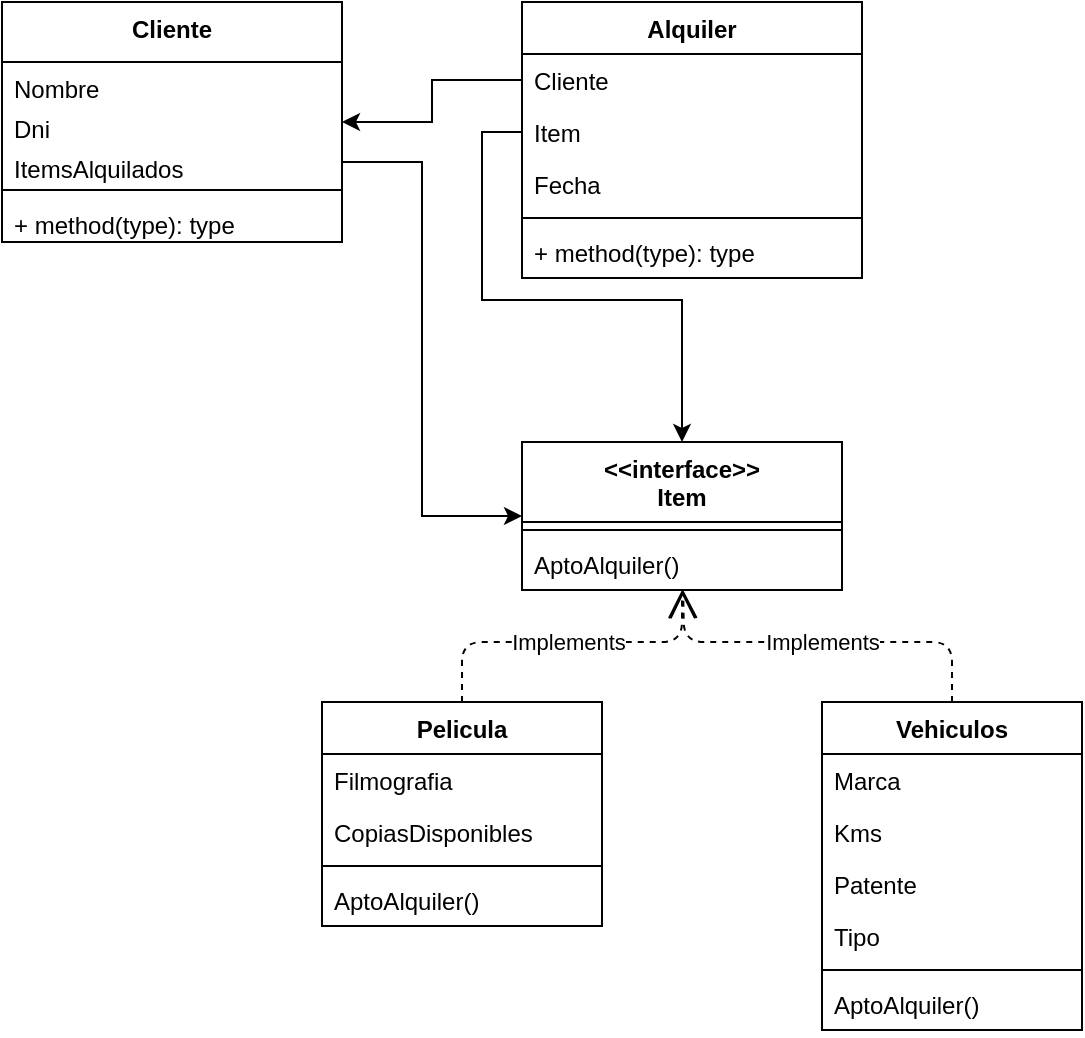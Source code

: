 <mxfile version="14.6.9" type="github">
  <diagram id="VqY2xJBH_lSpKsJC2or-" name="Page-1">
    <mxGraphModel dx="326" dy="-647" grid="1" gridSize="10" guides="1" tooltips="1" connect="1" arrows="1" fold="1" page="1" pageScale="1" pageWidth="827" pageHeight="1169" math="0" shadow="0">
      <root>
        <mxCell id="0" />
        <mxCell id="1" parent="0" />
        <mxCell id="cLdiZ8rDI3rqh0xiKNr0-2" value="Cliente" style="swimlane;fontStyle=1;align=center;verticalAlign=top;childLayout=stackLayout;horizontal=1;startSize=30;horizontalStack=0;resizeParent=1;resizeParentMax=0;resizeLast=0;collapsible=1;marginBottom=0;" parent="1" vertex="1">
          <mxGeometry x="260" y="1210" width="170" height="120" as="geometry" />
        </mxCell>
        <mxCell id="cLdiZ8rDI3rqh0xiKNr0-6" value="Nombre" style="text;strokeColor=none;fillColor=none;align=left;verticalAlign=top;spacingLeft=4;spacingRight=4;overflow=hidden;rotatable=0;points=[[0,0.5],[1,0.5]];portConstraint=eastwest;" parent="cLdiZ8rDI3rqh0xiKNr0-2" vertex="1">
          <mxGeometry y="30" width="170" height="20" as="geometry" />
        </mxCell>
        <mxCell id="cLdiZ8rDI3rqh0xiKNr0-7" value="Dni" style="text;strokeColor=none;fillColor=none;align=left;verticalAlign=top;spacingLeft=4;spacingRight=4;overflow=hidden;rotatable=0;points=[[0,0.5],[1,0.5]];portConstraint=eastwest;" parent="cLdiZ8rDI3rqh0xiKNr0-2" vertex="1">
          <mxGeometry y="50" width="170" height="20" as="geometry" />
        </mxCell>
        <mxCell id="cLdiZ8rDI3rqh0xiKNr0-10" value="ItemsAlquilados" style="text;strokeColor=none;fillColor=none;align=left;verticalAlign=top;spacingLeft=4;spacingRight=4;overflow=hidden;rotatable=0;points=[[0,0.5],[1,0.5]];portConstraint=eastwest;" parent="cLdiZ8rDI3rqh0xiKNr0-2" vertex="1">
          <mxGeometry y="70" width="170" height="20" as="geometry" />
        </mxCell>
        <mxCell id="cLdiZ8rDI3rqh0xiKNr0-4" value="" style="line;strokeWidth=1;fillColor=none;align=left;verticalAlign=middle;spacingTop=-1;spacingLeft=3;spacingRight=3;rotatable=0;labelPosition=right;points=[];portConstraint=eastwest;" parent="cLdiZ8rDI3rqh0xiKNr0-2" vertex="1">
          <mxGeometry y="90" width="170" height="8" as="geometry" />
        </mxCell>
        <mxCell id="cLdiZ8rDI3rqh0xiKNr0-5" value="+ method(type): type" style="text;strokeColor=none;fillColor=none;align=left;verticalAlign=top;spacingLeft=4;spacingRight=4;overflow=hidden;rotatable=0;points=[[0,0.5],[1,0.5]];portConstraint=eastwest;" parent="cLdiZ8rDI3rqh0xiKNr0-2" vertex="1">
          <mxGeometry y="98" width="170" height="22" as="geometry" />
        </mxCell>
        <mxCell id="cLdiZ8rDI3rqh0xiKNr0-11" value="Alquiler" style="swimlane;fontStyle=1;align=center;verticalAlign=top;childLayout=stackLayout;horizontal=1;startSize=26;horizontalStack=0;resizeParent=1;resizeParentMax=0;resizeLast=0;collapsible=1;marginBottom=0;" parent="1" vertex="1">
          <mxGeometry x="520" y="1210" width="170" height="138" as="geometry" />
        </mxCell>
        <mxCell id="cLdiZ8rDI3rqh0xiKNr0-12" value="Cliente" style="text;strokeColor=none;fillColor=none;align=left;verticalAlign=top;spacingLeft=4;spacingRight=4;overflow=hidden;rotatable=0;points=[[0,0.5],[1,0.5]];portConstraint=eastwest;" parent="cLdiZ8rDI3rqh0xiKNr0-11" vertex="1">
          <mxGeometry y="26" width="170" height="26" as="geometry" />
        </mxCell>
        <mxCell id="cLdiZ8rDI3rqh0xiKNr0-20" value="Item" style="text;strokeColor=none;fillColor=none;align=left;verticalAlign=top;spacingLeft=4;spacingRight=4;overflow=hidden;rotatable=0;points=[[0,0.5],[1,0.5]];portConstraint=eastwest;" parent="cLdiZ8rDI3rqh0xiKNr0-11" vertex="1">
          <mxGeometry y="52" width="170" height="26" as="geometry" />
        </mxCell>
        <mxCell id="cLdiZ8rDI3rqh0xiKNr0-21" value="Fecha" style="text;strokeColor=none;fillColor=none;align=left;verticalAlign=top;spacingLeft=4;spacingRight=4;overflow=hidden;rotatable=0;points=[[0,0.5],[1,0.5]];portConstraint=eastwest;" parent="cLdiZ8rDI3rqh0xiKNr0-11" vertex="1">
          <mxGeometry y="78" width="170" height="26" as="geometry" />
        </mxCell>
        <mxCell id="cLdiZ8rDI3rqh0xiKNr0-13" value="" style="line;strokeWidth=1;fillColor=none;align=left;verticalAlign=middle;spacingTop=-1;spacingLeft=3;spacingRight=3;rotatable=0;labelPosition=right;points=[];portConstraint=eastwest;" parent="cLdiZ8rDI3rqh0xiKNr0-11" vertex="1">
          <mxGeometry y="104" width="170" height="8" as="geometry" />
        </mxCell>
        <mxCell id="cLdiZ8rDI3rqh0xiKNr0-14" value="+ method(type): type" style="text;strokeColor=none;fillColor=none;align=left;verticalAlign=top;spacingLeft=4;spacingRight=4;overflow=hidden;rotatable=0;points=[[0,0.5],[1,0.5]];portConstraint=eastwest;" parent="cLdiZ8rDI3rqh0xiKNr0-11" vertex="1">
          <mxGeometry y="112" width="170" height="26" as="geometry" />
        </mxCell>
        <mxCell id="cLdiZ8rDI3rqh0xiKNr0-15" value="&lt;&lt;interface&gt;&gt;&#xa;Item" style="swimlane;fontStyle=1;align=center;verticalAlign=top;childLayout=stackLayout;horizontal=1;startSize=40;horizontalStack=0;resizeParent=1;resizeParentMax=0;resizeLast=0;collapsible=1;marginBottom=0;" parent="1" vertex="1">
          <mxGeometry x="520" y="1430" width="160" height="74" as="geometry" />
        </mxCell>
        <mxCell id="cLdiZ8rDI3rqh0xiKNr0-17" value="" style="line;strokeWidth=1;fillColor=none;align=left;verticalAlign=middle;spacingTop=-1;spacingLeft=3;spacingRight=3;rotatable=0;labelPosition=right;points=[];portConstraint=eastwest;" parent="cLdiZ8rDI3rqh0xiKNr0-15" vertex="1">
          <mxGeometry y="40" width="160" height="8" as="geometry" />
        </mxCell>
        <mxCell id="cLdiZ8rDI3rqh0xiKNr0-18" value="AptoAlquiler()" style="text;strokeColor=none;fillColor=none;align=left;verticalAlign=top;spacingLeft=4;spacingRight=4;overflow=hidden;rotatable=0;points=[[0,0.5],[1,0.5]];portConstraint=eastwest;" parent="cLdiZ8rDI3rqh0xiKNr0-15" vertex="1">
          <mxGeometry y="48" width="160" height="26" as="geometry" />
        </mxCell>
        <mxCell id="cLdiZ8rDI3rqh0xiKNr0-24" style="edgeStyle=orthogonalEdgeStyle;rounded=0;orthogonalLoop=1;jettySize=auto;html=1;" parent="1" source="cLdiZ8rDI3rqh0xiKNr0-12" target="cLdiZ8rDI3rqh0xiKNr0-2" edge="1">
          <mxGeometry relative="1" as="geometry" />
        </mxCell>
        <mxCell id="cLdiZ8rDI3rqh0xiKNr0-25" style="edgeStyle=orthogonalEdgeStyle;rounded=0;orthogonalLoop=1;jettySize=auto;html=1;" parent="1" source="cLdiZ8rDI3rqh0xiKNr0-20" target="cLdiZ8rDI3rqh0xiKNr0-15" edge="1">
          <mxGeometry relative="1" as="geometry" />
        </mxCell>
        <mxCell id="cLdiZ8rDI3rqh0xiKNr0-26" value="Pelicula" style="swimlane;fontStyle=1;align=center;verticalAlign=top;childLayout=stackLayout;horizontal=1;startSize=26;horizontalStack=0;resizeParent=1;resizeParentMax=0;resizeLast=0;collapsible=1;marginBottom=0;fillColor=none;gradientColor=none;" parent="1" vertex="1">
          <mxGeometry x="420" y="1560" width="140" height="112" as="geometry" />
        </mxCell>
        <mxCell id="cLdiZ8rDI3rqh0xiKNr0-27" value="Filmografia" style="text;strokeColor=none;fillColor=none;align=left;verticalAlign=top;spacingLeft=4;spacingRight=4;overflow=hidden;rotatable=0;points=[[0,0.5],[1,0.5]];portConstraint=eastwest;" parent="cLdiZ8rDI3rqh0xiKNr0-26" vertex="1">
          <mxGeometry y="26" width="140" height="26" as="geometry" />
        </mxCell>
        <mxCell id="cLdiZ8rDI3rqh0xiKNr0-30" value="CopiasDisponibles" style="text;strokeColor=none;fillColor=none;align=left;verticalAlign=top;spacingLeft=4;spacingRight=4;overflow=hidden;rotatable=0;points=[[0,0.5],[1,0.5]];portConstraint=eastwest;" parent="cLdiZ8rDI3rqh0xiKNr0-26" vertex="1">
          <mxGeometry y="52" width="140" height="26" as="geometry" />
        </mxCell>
        <mxCell id="cLdiZ8rDI3rqh0xiKNr0-28" value="" style="line;strokeWidth=1;fillColor=none;align=left;verticalAlign=middle;spacingTop=-1;spacingLeft=3;spacingRight=3;rotatable=0;labelPosition=right;points=[];portConstraint=eastwest;" parent="cLdiZ8rDI3rqh0xiKNr0-26" vertex="1">
          <mxGeometry y="78" width="140" height="8" as="geometry" />
        </mxCell>
        <mxCell id="cLdiZ8rDI3rqh0xiKNr0-29" value="AptoAlquiler()" style="text;strokeColor=none;fillColor=none;align=left;verticalAlign=top;spacingLeft=4;spacingRight=4;overflow=hidden;rotatable=0;points=[[0,0.5],[1,0.5]];portConstraint=eastwest;" parent="cLdiZ8rDI3rqh0xiKNr0-26" vertex="1">
          <mxGeometry y="86" width="140" height="26" as="geometry" />
        </mxCell>
        <mxCell id="cLdiZ8rDI3rqh0xiKNr0-31" value="Vehiculos" style="swimlane;fontStyle=1;align=center;verticalAlign=top;childLayout=stackLayout;horizontal=1;startSize=26;horizontalStack=0;resizeParent=1;resizeParentMax=0;resizeLast=0;collapsible=1;marginBottom=0;fillColor=none;gradientColor=none;" parent="1" vertex="1">
          <mxGeometry x="670" y="1560" width="130" height="164" as="geometry" />
        </mxCell>
        <mxCell id="cLdiZ8rDI3rqh0xiKNr0-32" value="Marca" style="text;strokeColor=none;fillColor=none;align=left;verticalAlign=top;spacingLeft=4;spacingRight=4;overflow=hidden;rotatable=0;points=[[0,0.5],[1,0.5]];portConstraint=eastwest;" parent="cLdiZ8rDI3rqh0xiKNr0-31" vertex="1">
          <mxGeometry y="26" width="130" height="26" as="geometry" />
        </mxCell>
        <mxCell id="cLdiZ8rDI3rqh0xiKNr0-35" value="Kms" style="text;strokeColor=none;fillColor=none;align=left;verticalAlign=top;spacingLeft=4;spacingRight=4;overflow=hidden;rotatable=0;points=[[0,0.5],[1,0.5]];portConstraint=eastwest;" parent="cLdiZ8rDI3rqh0xiKNr0-31" vertex="1">
          <mxGeometry y="52" width="130" height="26" as="geometry" />
        </mxCell>
        <mxCell id="cLdiZ8rDI3rqh0xiKNr0-36" value="Patente" style="text;strokeColor=none;fillColor=none;align=left;verticalAlign=top;spacingLeft=4;spacingRight=4;overflow=hidden;rotatable=0;points=[[0,0.5],[1,0.5]];portConstraint=eastwest;" parent="cLdiZ8rDI3rqh0xiKNr0-31" vertex="1">
          <mxGeometry y="78" width="130" height="26" as="geometry" />
        </mxCell>
        <mxCell id="cLdiZ8rDI3rqh0xiKNr0-37" value="Tipo" style="text;strokeColor=none;fillColor=none;align=left;verticalAlign=top;spacingLeft=4;spacingRight=4;overflow=hidden;rotatable=0;points=[[0,0.5],[1,0.5]];portConstraint=eastwest;" parent="cLdiZ8rDI3rqh0xiKNr0-31" vertex="1">
          <mxGeometry y="104" width="130" height="26" as="geometry" />
        </mxCell>
        <mxCell id="cLdiZ8rDI3rqh0xiKNr0-33" value="" style="line;strokeWidth=1;fillColor=none;align=left;verticalAlign=middle;spacingTop=-1;spacingLeft=3;spacingRight=3;rotatable=0;labelPosition=right;points=[];portConstraint=eastwest;" parent="cLdiZ8rDI3rqh0xiKNr0-31" vertex="1">
          <mxGeometry y="130" width="130" height="8" as="geometry" />
        </mxCell>
        <mxCell id="cLdiZ8rDI3rqh0xiKNr0-34" value="AptoAlquiler()" style="text;strokeColor=none;fillColor=none;align=left;verticalAlign=top;spacingLeft=4;spacingRight=4;overflow=hidden;rotatable=0;points=[[0,0.5],[1,0.5]];portConstraint=eastwest;" parent="cLdiZ8rDI3rqh0xiKNr0-31" vertex="1">
          <mxGeometry y="138" width="130" height="26" as="geometry" />
        </mxCell>
        <mxCell id="cLdiZ8rDI3rqh0xiKNr0-51" value="Implements" style="endArrow=open;endSize=12;dashed=1;html=1;" parent="1" source="cLdiZ8rDI3rqh0xiKNr0-31" target="cLdiZ8rDI3rqh0xiKNr0-15" edge="1">
          <mxGeometry width="160" relative="1" as="geometry">
            <mxPoint x="590" y="1630" as="sourcePoint" />
            <mxPoint x="750" y="1630" as="targetPoint" />
            <Array as="points">
              <mxPoint x="735" y="1530" />
              <mxPoint x="601" y="1530" />
            </Array>
          </mxGeometry>
        </mxCell>
        <mxCell id="cLdiZ8rDI3rqh0xiKNr0-52" value="Implements" style="endArrow=open;endSize=12;dashed=1;html=1;" parent="1" source="cLdiZ8rDI3rqh0xiKNr0-26" target="cLdiZ8rDI3rqh0xiKNr0-15" edge="1">
          <mxGeometry width="160" relative="1" as="geometry">
            <mxPoint x="530" y="1530" as="sourcePoint" />
            <mxPoint x="400.873" y="1474" as="targetPoint" />
            <Array as="points">
              <mxPoint x="490" y="1530" />
              <mxPoint x="600" y="1530" />
            </Array>
          </mxGeometry>
        </mxCell>
        <mxCell id="Xq8aaSfYE1QROxJvFDVY-3" style="edgeStyle=orthogonalEdgeStyle;rounded=0;orthogonalLoop=1;jettySize=auto;html=1;" edge="1" parent="1" source="cLdiZ8rDI3rqh0xiKNr0-10" target="cLdiZ8rDI3rqh0xiKNr0-15">
          <mxGeometry relative="1" as="geometry">
            <Array as="points">
              <mxPoint x="470" y="1290" />
              <mxPoint x="470" y="1467" />
            </Array>
          </mxGeometry>
        </mxCell>
      </root>
    </mxGraphModel>
  </diagram>
</mxfile>

